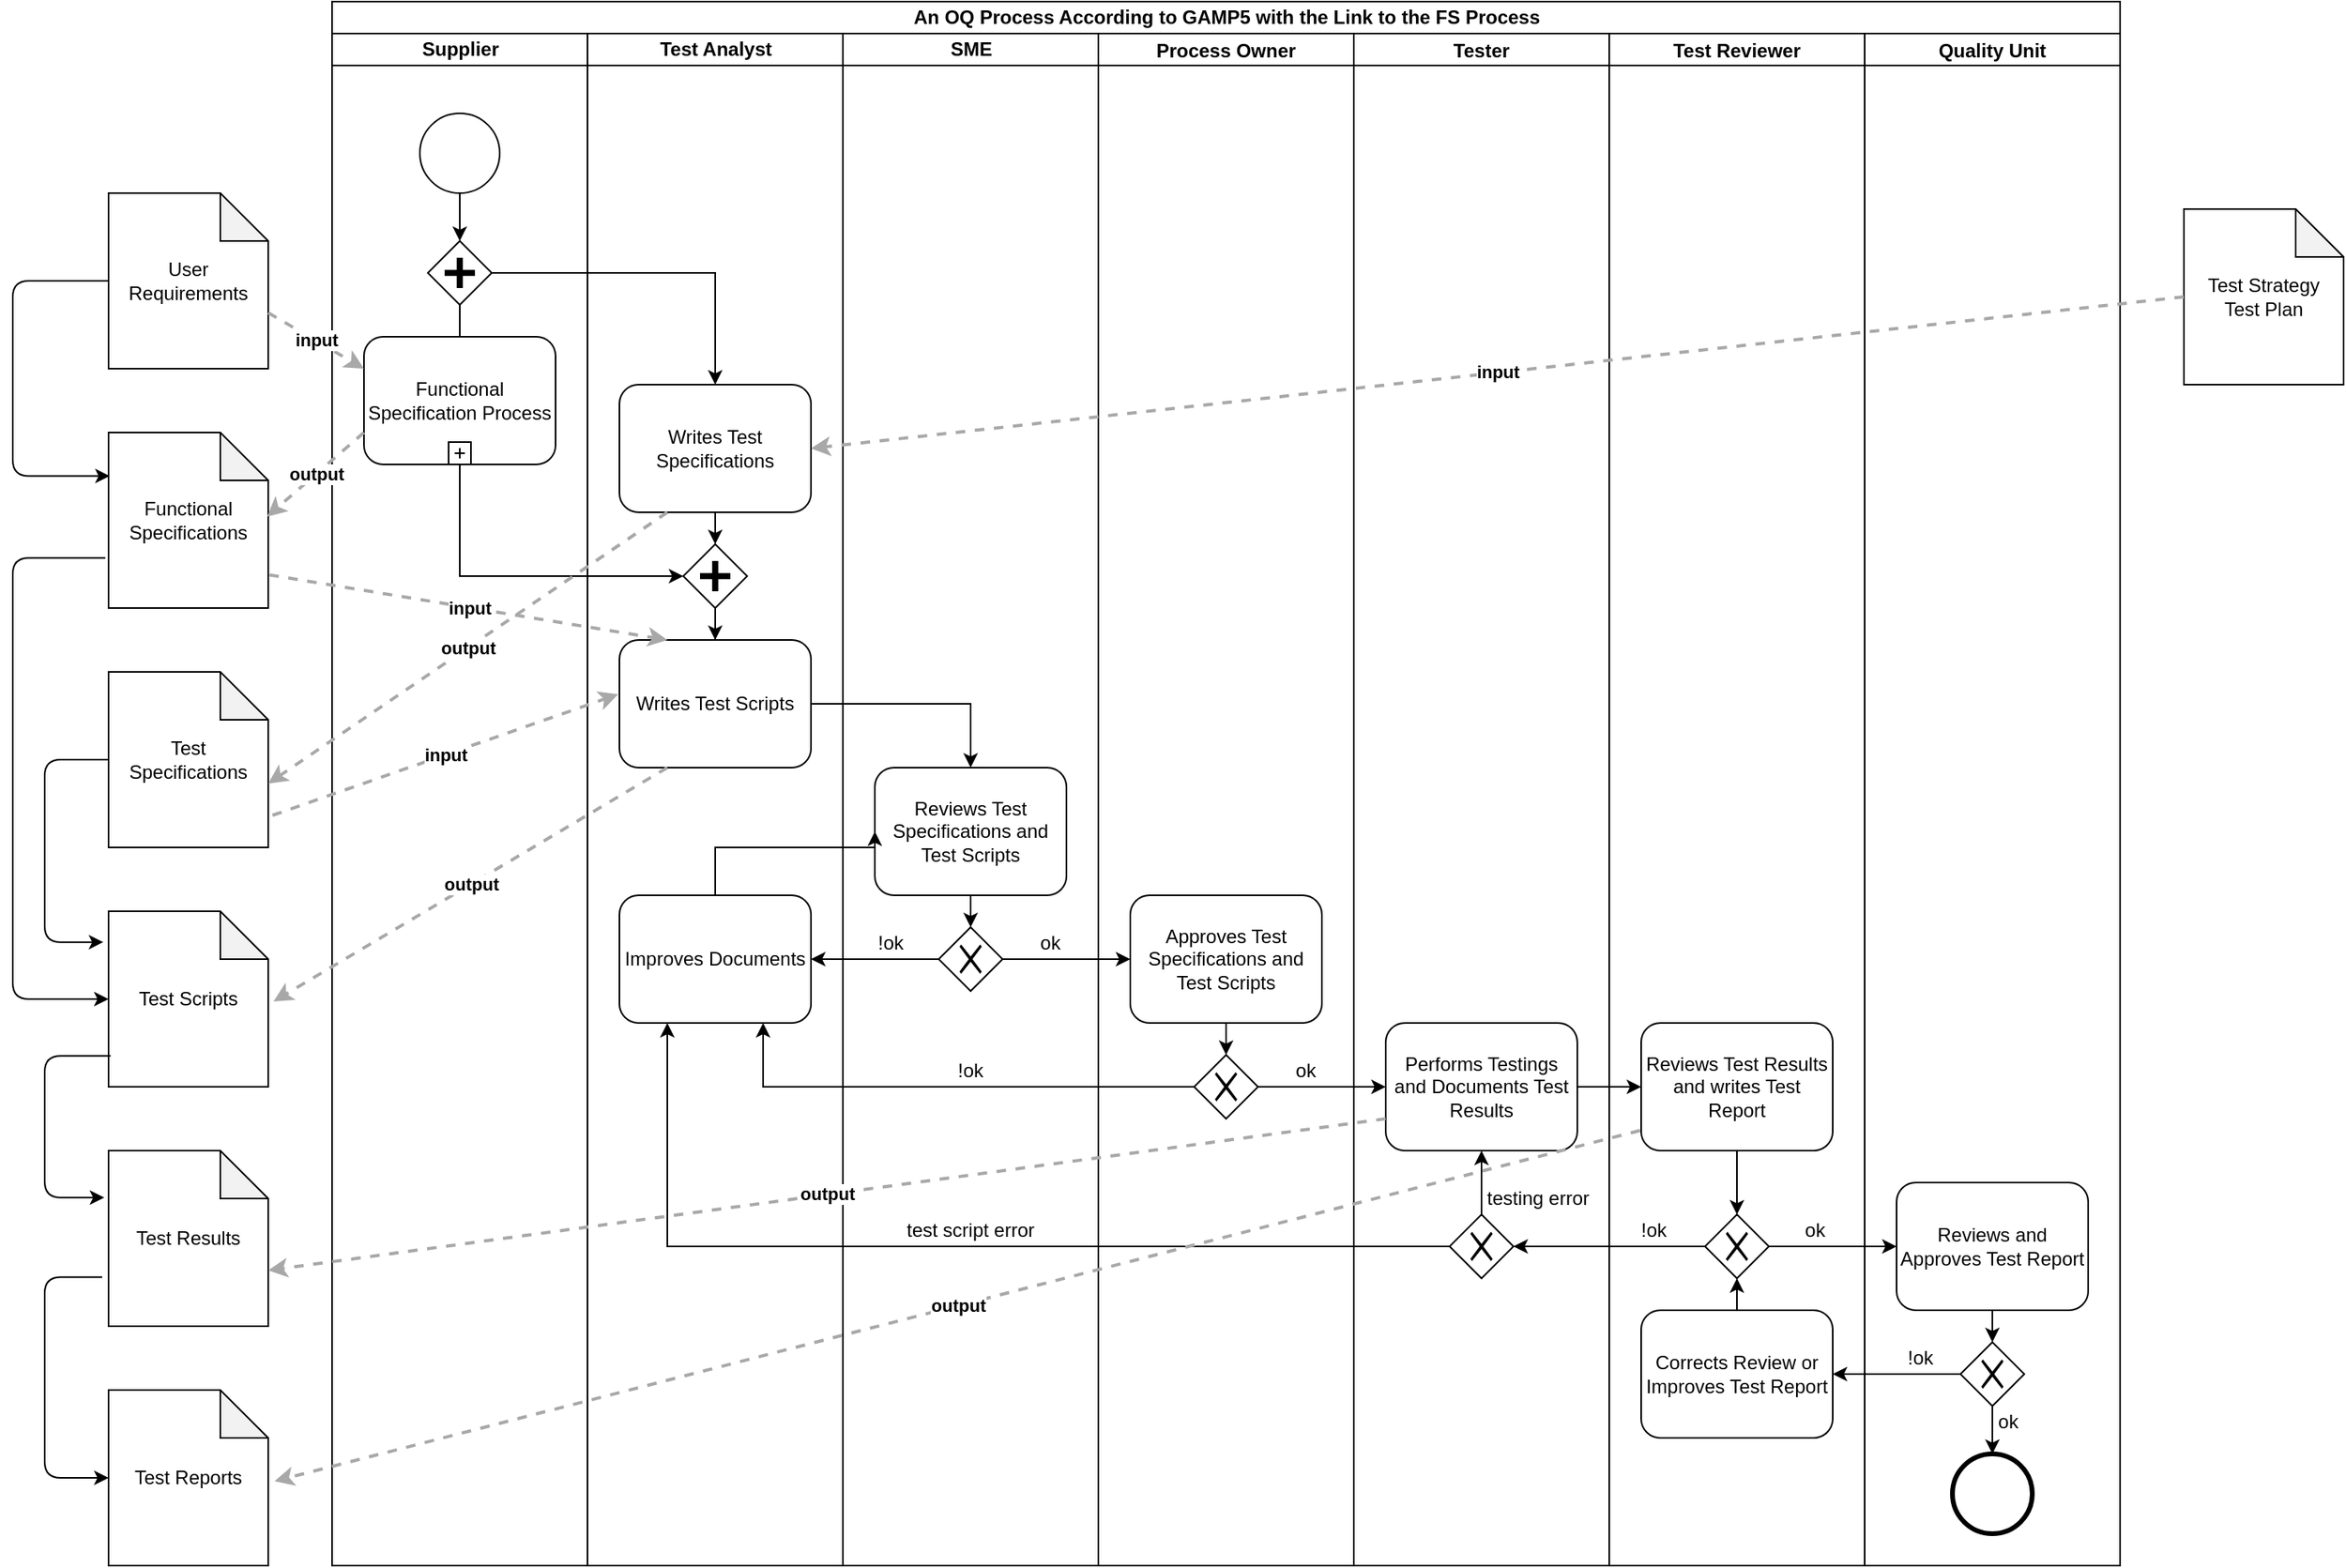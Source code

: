 <mxfile version="13.0.1" type="device"><diagram id="sQub4tKhYSegMkKwUIGm" name="Page-1"><mxGraphModel dx="1024" dy="592" grid="1" gridSize="10" guides="1" tooltips="1" connect="1" arrows="1" fold="1" page="1" pageScale="1" pageWidth="827" pageHeight="1169" math="0" shadow="0"><root><mxCell id="0"/><mxCell id="1" parent="0"/><mxCell id="os1-rkKG8U4TN4HvzMbt-12" value="An OQ Process According to GAMP5 with the Link to the FS Process" style="swimlane;html=1;childLayout=stackLayout;resizeParent=1;resizeParentMax=0;startSize=20;" parent="1" vertex="1"><mxGeometry x="280" y="40" width="1120" height="980" as="geometry"/></mxCell><mxCell id="os1-rkKG8U4TN4HvzMbt-13" value="Supplier" style="swimlane;html=1;startSize=20;" parent="os1-rkKG8U4TN4HvzMbt-12" vertex="1"><mxGeometry y="20" width="160" height="960" as="geometry"/></mxCell><mxCell id="os1-rkKG8U4TN4HvzMbt-47" style="edgeStyle=orthogonalEdgeStyle;rounded=0;orthogonalLoop=1;jettySize=auto;html=1;exitX=0.5;exitY=1;exitDx=0;exitDy=0;entryX=0.5;entryY=0;entryDx=0;entryDy=0;" parent="os1-rkKG8U4TN4HvzMbt-13" source="os1-rkKG8U4TN4HvzMbt-45" edge="1"><mxGeometry relative="1" as="geometry"><mxPoint x="80" y="220" as="targetPoint"/></mxGeometry></mxCell><mxCell id="os1-rkKG8U4TN4HvzMbt-46" style="edgeStyle=orthogonalEdgeStyle;rounded=0;orthogonalLoop=1;jettySize=auto;html=1;entryX=0.5;entryY=0;entryDx=0;entryDy=0;" parent="os1-rkKG8U4TN4HvzMbt-13" source="os1-rkKG8U4TN4HvzMbt-42" target="os1-rkKG8U4TN4HvzMbt-45" edge="1"><mxGeometry relative="1" as="geometry"/></mxCell><mxCell id="os1-rkKG8U4TN4HvzMbt-42" value="" style="shape=mxgraph.bpmn.shape;html=1;verticalLabelPosition=bottom;labelBackgroundColor=#ffffff;verticalAlign=top;align=center;perimeter=ellipsePerimeter;outlineConnect=0;outline=standard;symbol=general;" parent="os1-rkKG8U4TN4HvzMbt-13" vertex="1"><mxGeometry x="55" y="50" width="50" height="50" as="geometry"/></mxCell><mxCell id="os1-rkKG8U4TN4HvzMbt-45" value="" style="shape=mxgraph.bpmn.shape;html=1;verticalLabelPosition=bottom;labelBackgroundColor=#ffffff;verticalAlign=top;align=center;perimeter=rhombusPerimeter;background=gateway;outlineConnect=0;outline=none;symbol=parallelGw;" parent="os1-rkKG8U4TN4HvzMbt-13" vertex="1"><mxGeometry x="60" y="130" width="40" height="40" as="geometry"/></mxCell><mxCell id="OOtf2sbLGcQamr6n1PJp-8" value="Functional Specification Process" style="html=1;whiteSpace=wrap;rounded=1;dropTarget=0;" parent="os1-rkKG8U4TN4HvzMbt-13" vertex="1"><mxGeometry x="20" y="190" width="120" height="80" as="geometry"/></mxCell><mxCell id="OOtf2sbLGcQamr6n1PJp-9" value="" style="html=1;shape=plus;outlineConnect=0;" parent="OOtf2sbLGcQamr6n1PJp-8" vertex="1"><mxGeometry x="0.5" y="1" width="14" height="14" relative="1" as="geometry"><mxPoint x="-7" y="-14" as="offset"/></mxGeometry></mxCell><mxCell id="os1-rkKG8U4TN4HvzMbt-14" value="Test Analyst" style="swimlane;html=1;startSize=20;" parent="os1-rkKG8U4TN4HvzMbt-12" vertex="1"><mxGeometry x="160" y="20" width="160" height="960" as="geometry"/></mxCell><mxCell id="os1-rkKG8U4TN4HvzMbt-51" style="edgeStyle=orthogonalEdgeStyle;rounded=0;orthogonalLoop=1;jettySize=auto;html=1;exitX=0.5;exitY=1;exitDx=0;exitDy=0;entryX=0.5;entryY=0;entryDx=0;entryDy=0;" parent="os1-rkKG8U4TN4HvzMbt-14" source="os1-rkKG8U4TN4HvzMbt-32" target="os1-rkKG8U4TN4HvzMbt-49" edge="1"><mxGeometry relative="1" as="geometry"/></mxCell><mxCell id="os1-rkKG8U4TN4HvzMbt-52" style="edgeStyle=orthogonalEdgeStyle;rounded=0;orthogonalLoop=1;jettySize=auto;html=1;entryX=0.5;entryY=0;entryDx=0;entryDy=0;" parent="os1-rkKG8U4TN4HvzMbt-14" source="os1-rkKG8U4TN4HvzMbt-49" target="os1-rkKG8U4TN4HvzMbt-41" edge="1"><mxGeometry relative="1" as="geometry"/></mxCell><mxCell id="os1-rkKG8U4TN4HvzMbt-41" value="Writes Test Scripts" style="shape=ext;rounded=1;html=1;whiteSpace=wrap;" parent="os1-rkKG8U4TN4HvzMbt-14" vertex="1"><mxGeometry x="20" y="380" width="120" height="80" as="geometry"/></mxCell><mxCell id="os1-rkKG8U4TN4HvzMbt-32" value="Writes Test Specifications" style="shape=ext;rounded=1;html=1;whiteSpace=wrap;" parent="os1-rkKG8U4TN4HvzMbt-14" vertex="1"><mxGeometry x="20" y="220" width="120" height="80" as="geometry"/></mxCell><mxCell id="os1-rkKG8U4TN4HvzMbt-49" value="" style="shape=mxgraph.bpmn.shape;html=1;verticalLabelPosition=bottom;labelBackgroundColor=#ffffff;verticalAlign=top;align=center;perimeter=rhombusPerimeter;background=gateway;outlineConnect=0;outline=none;symbol=parallelGw;" parent="os1-rkKG8U4TN4HvzMbt-14" vertex="1"><mxGeometry x="60" y="320" width="40" height="40" as="geometry"/></mxCell><mxCell id="os1-rkKG8U4TN4HvzMbt-71" value="Improves Documents" style="shape=ext;rounded=1;html=1;whiteSpace=wrap;" parent="os1-rkKG8U4TN4HvzMbt-14" vertex="1"><mxGeometry x="20" y="540" width="120" height="80" as="geometry"/></mxCell><mxCell id="os1-rkKG8U4TN4HvzMbt-15" value="SME" style="swimlane;html=1;startSize=20;" parent="os1-rkKG8U4TN4HvzMbt-12" vertex="1"><mxGeometry x="320" y="20" width="160" height="960" as="geometry"/></mxCell><mxCell id="os1-rkKG8U4TN4HvzMbt-69" style="edgeStyle=orthogonalEdgeStyle;rounded=0;orthogonalLoop=1;jettySize=auto;html=1;exitX=0.5;exitY=1;exitDx=0;exitDy=0;entryX=0.5;entryY=0;entryDx=0;entryDy=0;" parent="os1-rkKG8U4TN4HvzMbt-15" source="os1-rkKG8U4TN4HvzMbt-53" target="os1-rkKG8U4TN4HvzMbt-67" edge="1"><mxGeometry relative="1" as="geometry"/></mxCell><mxCell id="os1-rkKG8U4TN4HvzMbt-75" value="!ok" style="text;html=1;strokeColor=none;fillColor=none;align=center;verticalAlign=middle;whiteSpace=wrap;rounded=0;" parent="os1-rkKG8U4TN4HvzMbt-15" vertex="1"><mxGeometry x="10" y="560" width="40" height="20" as="geometry"/></mxCell><mxCell id="os1-rkKG8U4TN4HvzMbt-53" value="Reviews Test Specifications and Test Scripts" style="shape=ext;rounded=1;html=1;whiteSpace=wrap;" parent="os1-rkKG8U4TN4HvzMbt-15" vertex="1"><mxGeometry x="20" y="460" width="120" height="80" as="geometry"/></mxCell><mxCell id="os1-rkKG8U4TN4HvzMbt-67" value="" style="shape=mxgraph.bpmn.shape;html=1;verticalLabelPosition=bottom;labelBackgroundColor=#ffffff;verticalAlign=top;align=center;perimeter=rhombusPerimeter;background=gateway;outlineConnect=0;outline=none;symbol=exclusiveGw;" parent="os1-rkKG8U4TN4HvzMbt-15" vertex="1"><mxGeometry x="60" y="560" width="40" height="40" as="geometry"/></mxCell><mxCell id="os1-rkKG8U4TN4HvzMbt-80" value="!ok" style="text;html=1;strokeColor=none;fillColor=none;align=center;verticalAlign=middle;whiteSpace=wrap;rounded=0;" parent="os1-rkKG8U4TN4HvzMbt-15" vertex="1"><mxGeometry x="60" y="640" width="40" height="20" as="geometry"/></mxCell><mxCell id="os1-rkKG8U4TN4HvzMbt-93" value="test script error" style="text;html=1;strokeColor=none;fillColor=none;align=center;verticalAlign=middle;whiteSpace=wrap;rounded=0;" parent="os1-rkKG8U4TN4HvzMbt-15" vertex="1"><mxGeometry x="30" y="740" width="100" height="20" as="geometry"/></mxCell><mxCell id="os1-rkKG8U4TN4HvzMbt-74" value="ok" style="text;html=1;strokeColor=none;fillColor=none;align=center;verticalAlign=middle;whiteSpace=wrap;rounded=0;" parent="os1-rkKG8U4TN4HvzMbt-15" vertex="1"><mxGeometry x="110" y="560" width="40" height="20" as="geometry"/></mxCell><mxCell id="os1-rkKG8U4TN4HvzMbt-17" value="Process Owner" style="swimlane;startSize=20;" parent="os1-rkKG8U4TN4HvzMbt-12" vertex="1"><mxGeometry x="480" y="20" width="160" height="960" as="geometry"/></mxCell><mxCell id="os1-rkKG8U4TN4HvzMbt-78" style="edgeStyle=orthogonalEdgeStyle;rounded=0;orthogonalLoop=1;jettySize=auto;html=1;exitX=0.5;exitY=1;exitDx=0;exitDy=0;entryX=0.5;entryY=0;entryDx=0;entryDy=0;" parent="os1-rkKG8U4TN4HvzMbt-17" source="os1-rkKG8U4TN4HvzMbt-55" target="os1-rkKG8U4TN4HvzMbt-77" edge="1"><mxGeometry relative="1" as="geometry"/></mxCell><mxCell id="os1-rkKG8U4TN4HvzMbt-77" value="" style="shape=mxgraph.bpmn.shape;html=1;verticalLabelPosition=bottom;labelBackgroundColor=#ffffff;verticalAlign=top;align=center;perimeter=rhombusPerimeter;background=gateway;outlineConnect=0;outline=none;symbol=exclusiveGw;" parent="os1-rkKG8U4TN4HvzMbt-17" vertex="1"><mxGeometry x="60" y="640" width="40" height="40" as="geometry"/></mxCell><mxCell id="os1-rkKG8U4TN4HvzMbt-55" value="Approves Test Specifications and Test Scripts" style="shape=ext;rounded=1;html=1;whiteSpace=wrap;" parent="os1-rkKG8U4TN4HvzMbt-17" vertex="1"><mxGeometry x="20" y="540" width="120" height="80" as="geometry"/></mxCell><mxCell id="os1-rkKG8U4TN4HvzMbt-82" value="ok" style="text;html=1;strokeColor=none;fillColor=none;align=center;verticalAlign=middle;whiteSpace=wrap;rounded=0;" parent="os1-rkKG8U4TN4HvzMbt-17" vertex="1"><mxGeometry x="110" y="640" width="40" height="20" as="geometry"/></mxCell><mxCell id="os1-rkKG8U4TN4HvzMbt-20" value="Tester" style="swimlane;startSize=20;" parent="os1-rkKG8U4TN4HvzMbt-12" vertex="1"><mxGeometry x="640" y="20" width="160" height="960" as="geometry"/></mxCell><mxCell id="os1-rkKG8U4TN4HvzMbt-90" style="edgeStyle=orthogonalEdgeStyle;rounded=0;orthogonalLoop=1;jettySize=auto;html=1;entryX=0.5;entryY=1;entryDx=0;entryDy=0;" parent="os1-rkKG8U4TN4HvzMbt-20" source="os1-rkKG8U4TN4HvzMbt-85" target="os1-rkKG8U4TN4HvzMbt-57" edge="1"><mxGeometry relative="1" as="geometry"/></mxCell><mxCell id="os1-rkKG8U4TN4HvzMbt-85" value="" style="shape=mxgraph.bpmn.shape;html=1;verticalLabelPosition=bottom;labelBackgroundColor=#ffffff;verticalAlign=top;align=center;perimeter=rhombusPerimeter;background=gateway;outlineConnect=0;outline=none;symbol=exclusiveGw;" parent="os1-rkKG8U4TN4HvzMbt-20" vertex="1"><mxGeometry x="60" y="740" width="40" height="40" as="geometry"/></mxCell><mxCell id="os1-rkKG8U4TN4HvzMbt-57" value="Performs Testings and Documents Test Results" style="shape=ext;rounded=1;html=1;whiteSpace=wrap;" parent="os1-rkKG8U4TN4HvzMbt-20" vertex="1"><mxGeometry x="20" y="620" width="120" height="80" as="geometry"/></mxCell><mxCell id="os1-rkKG8U4TN4HvzMbt-91" value="testing error" style="text;html=1;strokeColor=none;fillColor=none;align=center;verticalAlign=middle;whiteSpace=wrap;rounded=0;" parent="os1-rkKG8U4TN4HvzMbt-20" vertex="1"><mxGeometry x="80" y="720" width="71" height="20" as="geometry"/></mxCell><mxCell id="os1-rkKG8U4TN4HvzMbt-25" value="Test Reviewer" style="swimlane;startSize=20;" parent="os1-rkKG8U4TN4HvzMbt-12" vertex="1"><mxGeometry x="800" y="20" width="160" height="960" as="geometry"/></mxCell><mxCell id="os1-rkKG8U4TN4HvzMbt-84" style="edgeStyle=orthogonalEdgeStyle;rounded=0;orthogonalLoop=1;jettySize=auto;html=1;entryX=0.5;entryY=0;entryDx=0;entryDy=0;" parent="os1-rkKG8U4TN4HvzMbt-25" source="os1-rkKG8U4TN4HvzMbt-64" target="os1-rkKG8U4TN4HvzMbt-83" edge="1"><mxGeometry relative="1" as="geometry"/></mxCell><mxCell id="os1-rkKG8U4TN4HvzMbt-102" style="edgeStyle=orthogonalEdgeStyle;rounded=0;orthogonalLoop=1;jettySize=auto;html=1;exitX=0.5;exitY=0;exitDx=0;exitDy=0;entryX=0.5;entryY=1;entryDx=0;entryDy=0;" parent="os1-rkKG8U4TN4HvzMbt-25" source="os1-rkKG8U4TN4HvzMbt-100" target="os1-rkKG8U4TN4HvzMbt-83" edge="1"><mxGeometry relative="1" as="geometry"/></mxCell><mxCell id="os1-rkKG8U4TN4HvzMbt-94" value="!ok" style="text;html=1;strokeColor=none;fillColor=none;align=center;verticalAlign=middle;whiteSpace=wrap;rounded=0;" parent="os1-rkKG8U4TN4HvzMbt-25" vertex="1"><mxGeometry x="8" y="740" width="40" height="20" as="geometry"/></mxCell><mxCell id="os1-rkKG8U4TN4HvzMbt-64" value="Reviews Test Results and writes Test Report" style="shape=ext;rounded=1;html=1;whiteSpace=wrap;" parent="os1-rkKG8U4TN4HvzMbt-25" vertex="1"><mxGeometry x="20" y="620" width="120" height="80" as="geometry"/></mxCell><mxCell id="os1-rkKG8U4TN4HvzMbt-83" value="" style="shape=mxgraph.bpmn.shape;html=1;verticalLabelPosition=bottom;labelBackgroundColor=#ffffff;verticalAlign=top;align=center;perimeter=rhombusPerimeter;background=gateway;outlineConnect=0;outline=none;symbol=exclusiveGw;" parent="os1-rkKG8U4TN4HvzMbt-25" vertex="1"><mxGeometry x="60" y="740" width="40" height="40" as="geometry"/></mxCell><mxCell id="os1-rkKG8U4TN4HvzMbt-100" value="Corrects Review or Improves Test Report" style="shape=ext;rounded=1;html=1;whiteSpace=wrap;" parent="os1-rkKG8U4TN4HvzMbt-25" vertex="1"><mxGeometry x="20" y="800" width="120" height="80" as="geometry"/></mxCell><mxCell id="os1-rkKG8U4TN4HvzMbt-88" value="ok" style="text;html=1;strokeColor=none;fillColor=none;align=center;verticalAlign=middle;whiteSpace=wrap;rounded=0;" parent="os1-rkKG8U4TN4HvzMbt-25" vertex="1"><mxGeometry x="109" y="740" width="40" height="20" as="geometry"/></mxCell><mxCell id="os1-rkKG8U4TN4HvzMbt-26" value="Quality Unit" style="swimlane;startSize=20;" parent="os1-rkKG8U4TN4HvzMbt-12" vertex="1"><mxGeometry x="960" y="20" width="160" height="960" as="geometry"/></mxCell><mxCell id="os1-rkKG8U4TN4HvzMbt-96" style="edgeStyle=orthogonalEdgeStyle;rounded=0;orthogonalLoop=1;jettySize=auto;html=1;exitX=0.5;exitY=1;exitDx=0;exitDy=0;entryX=0.5;entryY=0;entryDx=0;entryDy=0;" parent="os1-rkKG8U4TN4HvzMbt-26" source="os1-rkKG8U4TN4HvzMbt-66" target="os1-rkKG8U4TN4HvzMbt-95" edge="1"><mxGeometry relative="1" as="geometry"/></mxCell><mxCell id="os1-rkKG8U4TN4HvzMbt-98" style="edgeStyle=orthogonalEdgeStyle;rounded=0;orthogonalLoop=1;jettySize=auto;html=1;entryX=0.5;entryY=0;entryDx=0;entryDy=0;" parent="os1-rkKG8U4TN4HvzMbt-26" source="os1-rkKG8U4TN4HvzMbt-95" target="os1-rkKG8U4TN4HvzMbt-97" edge="1"><mxGeometry relative="1" as="geometry"/></mxCell><mxCell id="os1-rkKG8U4TN4HvzMbt-113" value="!ok" style="text;html=1;strokeColor=none;fillColor=none;align=center;verticalAlign=middle;whiteSpace=wrap;rounded=0;" parent="os1-rkKG8U4TN4HvzMbt-26" vertex="1"><mxGeometry x="15" y="820" width="40" height="20" as="geometry"/></mxCell><mxCell id="os1-rkKG8U4TN4HvzMbt-97" value="" style="shape=mxgraph.bpmn.shape;html=1;verticalLabelPosition=bottom;labelBackgroundColor=#ffffff;verticalAlign=top;align=center;perimeter=ellipsePerimeter;outlineConnect=0;outline=end;symbol=general;" parent="os1-rkKG8U4TN4HvzMbt-26" vertex="1"><mxGeometry x="55" y="890" width="50" height="50" as="geometry"/></mxCell><mxCell id="os1-rkKG8U4TN4HvzMbt-66" value="Reviews and Approves Test Report" style="shape=ext;rounded=1;html=1;whiteSpace=wrap;" parent="os1-rkKG8U4TN4HvzMbt-26" vertex="1"><mxGeometry x="20" y="720" width="120" height="80" as="geometry"/></mxCell><mxCell id="os1-rkKG8U4TN4HvzMbt-95" value="" style="shape=mxgraph.bpmn.shape;html=1;verticalLabelPosition=bottom;labelBackgroundColor=#ffffff;verticalAlign=top;align=center;perimeter=rhombusPerimeter;background=gateway;outlineConnect=0;outline=none;symbol=exclusiveGw;" parent="os1-rkKG8U4TN4HvzMbt-26" vertex="1"><mxGeometry x="60" y="820" width="40" height="40" as="geometry"/></mxCell><mxCell id="os1-rkKG8U4TN4HvzMbt-112" value="ok" style="text;html=1;strokeColor=none;fillColor=none;align=center;verticalAlign=middle;whiteSpace=wrap;rounded=0;" parent="os1-rkKG8U4TN4HvzMbt-26" vertex="1"><mxGeometry x="70" y="860" width="40" height="20" as="geometry"/></mxCell><mxCell id="os1-rkKG8U4TN4HvzMbt-48" style="edgeStyle=orthogonalEdgeStyle;rounded=0;orthogonalLoop=1;jettySize=auto;html=1;entryX=0.5;entryY=0;entryDx=0;entryDy=0;" parent="os1-rkKG8U4TN4HvzMbt-12" source="os1-rkKG8U4TN4HvzMbt-45" target="os1-rkKG8U4TN4HvzMbt-32" edge="1"><mxGeometry relative="1" as="geometry"/></mxCell><mxCell id="os1-rkKG8U4TN4HvzMbt-50" style="edgeStyle=orthogonalEdgeStyle;rounded=0;orthogonalLoop=1;jettySize=auto;html=1;entryX=0;entryY=0.5;entryDx=0;entryDy=0;exitX=0.5;exitY=1;exitDx=0;exitDy=0;" parent="os1-rkKG8U4TN4HvzMbt-12" source="OOtf2sbLGcQamr6n1PJp-9" target="os1-rkKG8U4TN4HvzMbt-49" edge="1"><mxGeometry relative="1" as="geometry"><mxPoint x="80" y="320" as="sourcePoint"/></mxGeometry></mxCell><mxCell id="os1-rkKG8U4TN4HvzMbt-65" style="edgeStyle=orthogonalEdgeStyle;rounded=0;orthogonalLoop=1;jettySize=auto;html=1;entryX=0;entryY=0.5;entryDx=0;entryDy=0;" parent="os1-rkKG8U4TN4HvzMbt-12" source="os1-rkKG8U4TN4HvzMbt-57" target="os1-rkKG8U4TN4HvzMbt-64" edge="1"><mxGeometry relative="1" as="geometry"/></mxCell><mxCell id="os1-rkKG8U4TN4HvzMbt-68" style="edgeStyle=orthogonalEdgeStyle;rounded=0;orthogonalLoop=1;jettySize=auto;html=1;entryX=0.5;entryY=0;entryDx=0;entryDy=0;" parent="os1-rkKG8U4TN4HvzMbt-12" source="os1-rkKG8U4TN4HvzMbt-41" target="os1-rkKG8U4TN4HvzMbt-53" edge="1"><mxGeometry relative="1" as="geometry"/></mxCell><mxCell id="os1-rkKG8U4TN4HvzMbt-70" style="edgeStyle=orthogonalEdgeStyle;rounded=0;orthogonalLoop=1;jettySize=auto;html=1;entryX=0;entryY=0.5;entryDx=0;entryDy=0;" parent="os1-rkKG8U4TN4HvzMbt-12" source="os1-rkKG8U4TN4HvzMbt-67" target="os1-rkKG8U4TN4HvzMbt-55" edge="1"><mxGeometry relative="1" as="geometry"/></mxCell><mxCell id="os1-rkKG8U4TN4HvzMbt-72" style="edgeStyle=orthogonalEdgeStyle;rounded=0;orthogonalLoop=1;jettySize=auto;html=1;entryX=1;entryY=0.5;entryDx=0;entryDy=0;" parent="os1-rkKG8U4TN4HvzMbt-12" source="os1-rkKG8U4TN4HvzMbt-67" target="os1-rkKG8U4TN4HvzMbt-71" edge="1"><mxGeometry relative="1" as="geometry"/></mxCell><mxCell id="os1-rkKG8U4TN4HvzMbt-73" style="edgeStyle=orthogonalEdgeStyle;rounded=0;orthogonalLoop=1;jettySize=auto;html=1;entryX=0;entryY=0.5;entryDx=0;entryDy=0;" parent="os1-rkKG8U4TN4HvzMbt-12" source="os1-rkKG8U4TN4HvzMbt-71" target="os1-rkKG8U4TN4HvzMbt-53" edge="1"><mxGeometry relative="1" as="geometry"><Array as="points"><mxPoint x="240" y="530"/></Array></mxGeometry></mxCell><mxCell id="os1-rkKG8U4TN4HvzMbt-81" style="edgeStyle=orthogonalEdgeStyle;rounded=0;orthogonalLoop=1;jettySize=auto;html=1;entryX=0;entryY=0.5;entryDx=0;entryDy=0;" parent="os1-rkKG8U4TN4HvzMbt-12" source="os1-rkKG8U4TN4HvzMbt-77" target="os1-rkKG8U4TN4HvzMbt-57" edge="1"><mxGeometry relative="1" as="geometry"/></mxCell><mxCell id="os1-rkKG8U4TN4HvzMbt-87" style="edgeStyle=orthogonalEdgeStyle;rounded=0;orthogonalLoop=1;jettySize=auto;html=1;entryX=0;entryY=0.5;entryDx=0;entryDy=0;" parent="os1-rkKG8U4TN4HvzMbt-12" source="os1-rkKG8U4TN4HvzMbt-83" target="os1-rkKG8U4TN4HvzMbt-66" edge="1"><mxGeometry relative="1" as="geometry"/></mxCell><mxCell id="os1-rkKG8U4TN4HvzMbt-89" style="edgeStyle=orthogonalEdgeStyle;rounded=0;orthogonalLoop=1;jettySize=auto;html=1;entryX=1;entryY=0.5;entryDx=0;entryDy=0;" parent="os1-rkKG8U4TN4HvzMbt-12" source="os1-rkKG8U4TN4HvzMbt-83" target="os1-rkKG8U4TN4HvzMbt-85" edge="1"><mxGeometry relative="1" as="geometry"/></mxCell><mxCell id="os1-rkKG8U4TN4HvzMbt-92" style="edgeStyle=orthogonalEdgeStyle;rounded=0;orthogonalLoop=1;jettySize=auto;html=1;entryX=0.25;entryY=1;entryDx=0;entryDy=0;" parent="os1-rkKG8U4TN4HvzMbt-12" source="os1-rkKG8U4TN4HvzMbt-85" target="os1-rkKG8U4TN4HvzMbt-71" edge="1"><mxGeometry relative="1" as="geometry"/></mxCell><mxCell id="os1-rkKG8U4TN4HvzMbt-101" style="edgeStyle=orthogonalEdgeStyle;rounded=0;orthogonalLoop=1;jettySize=auto;html=1;entryX=1;entryY=0.5;entryDx=0;entryDy=0;" parent="os1-rkKG8U4TN4HvzMbt-12" source="os1-rkKG8U4TN4HvzMbt-95" target="os1-rkKG8U4TN4HvzMbt-100" edge="1"><mxGeometry relative="1" as="geometry"/></mxCell><mxCell id="os1-rkKG8U4TN4HvzMbt-79" style="edgeStyle=orthogonalEdgeStyle;rounded=0;orthogonalLoop=1;jettySize=auto;html=1;entryX=0.75;entryY=1;entryDx=0;entryDy=0;" parent="os1-rkKG8U4TN4HvzMbt-12" source="os1-rkKG8U4TN4HvzMbt-77" target="os1-rkKG8U4TN4HvzMbt-71" edge="1"><mxGeometry relative="1" as="geometry"><mxPoint x="240" y="690" as="targetPoint"/></mxGeometry></mxCell><mxCell id="os1-rkKG8U4TN4HvzMbt-34" value="User Requirements" style="shape=note;whiteSpace=wrap;html=1;backgroundOutline=1;darkOpacity=0.05;" parent="1" vertex="1"><mxGeometry x="140" y="160" width="100" height="110" as="geometry"/></mxCell><mxCell id="os1-rkKG8U4TN4HvzMbt-37" value="Test Specifications" style="shape=note;whiteSpace=wrap;html=1;backgroundOutline=1;darkOpacity=0.05;" parent="1" vertex="1"><mxGeometry x="140" y="460" width="100" height="110" as="geometry"/></mxCell><mxCell id="os1-rkKG8U4TN4HvzMbt-38" value="Test Scripts" style="shape=note;whiteSpace=wrap;html=1;backgroundOutline=1;darkOpacity=0.05;" parent="1" vertex="1"><mxGeometry x="140" y="610" width="100" height="110" as="geometry"/></mxCell><mxCell id="os1-rkKG8U4TN4HvzMbt-39" value="Test Results" style="shape=note;whiteSpace=wrap;html=1;backgroundOutline=1;darkOpacity=0.05;" parent="1" vertex="1"><mxGeometry x="140" y="760" width="100" height="110" as="geometry"/></mxCell><mxCell id="os1-rkKG8U4TN4HvzMbt-40" value="Test Reports" style="shape=note;whiteSpace=wrap;html=1;backgroundOutline=1;darkOpacity=0.05;" parent="1" vertex="1"><mxGeometry x="140" y="910" width="100" height="110" as="geometry"/></mxCell><mxCell id="os1-rkKG8U4TN4HvzMbt-103" value="&lt;div style=&quot;text-align: left&quot;&gt;&lt;div style=&quot;text-align: center&quot;&gt;&lt;b&gt;input&lt;/b&gt;&lt;/div&gt;&lt;/div&gt;" style="edgeStyle=none;rounded=0;html=1;entryX=0;entryY=0.25;jettySize=auto;orthogonalLoop=1;strokeColor=#A8A8A8;strokeWidth=2;fontColor=#000000;jumpStyle=none;dashed=1;entryDx=0;entryDy=0;exitX=0;exitY=0;exitDx=100;exitDy=75;exitPerimeter=0;" parent="1" source="os1-rkKG8U4TN4HvzMbt-34" target="OOtf2sbLGcQamr6n1PJp-8" edge="1"><mxGeometry width="200" relative="1" as="geometry"><mxPoint x="150" y="160" as="sourcePoint"/><mxPoint x="330" y="280" as="targetPoint"/></mxGeometry></mxCell><mxCell id="os1-rkKG8U4TN4HvzMbt-108" value="&lt;div style=&quot;text-align: left&quot;&gt;&lt;div style=&quot;text-align: center&quot;&gt;&lt;b&gt;output&lt;/b&gt;&lt;/div&gt;&lt;/div&gt;" style="edgeStyle=none;rounded=0;html=1;entryX=0;entryY=0;jettySize=auto;orthogonalLoop=1;strokeColor=#A8A8A8;strokeWidth=2;fontColor=#000000;jumpStyle=none;dashed=1;exitX=0;exitY=0.75;exitDx=0;exitDy=0;entryDx=100;entryDy=75;entryPerimeter=0;" parent="1" source="os1-rkKG8U4TN4HvzMbt-57" target="os1-rkKG8U4TN4HvzMbt-39" edge="1"><mxGeometry width="200" relative="1" as="geometry"><mxPoint x="550" y="790" as="sourcePoint"/><mxPoint x="750" y="790" as="targetPoint"/></mxGeometry></mxCell><mxCell id="os1-rkKG8U4TN4HvzMbt-109" value="&lt;div style=&quot;text-align: left&quot;&gt;&lt;div style=&quot;text-align: center&quot;&gt;&lt;b&gt;output&lt;/b&gt;&lt;/div&gt;&lt;/div&gt;" style="edgeStyle=none;rounded=0;html=1;entryX=1.04;entryY=0.519;jettySize=auto;orthogonalLoop=1;strokeColor=#A8A8A8;strokeWidth=2;fontColor=#000000;jumpStyle=none;dashed=1;exitX=-0.006;exitY=0.842;exitDx=0;exitDy=0;exitPerimeter=0;entryDx=0;entryDy=0;entryPerimeter=0;" parent="1" source="os1-rkKG8U4TN4HvzMbt-64" target="os1-rkKG8U4TN4HvzMbt-40" edge="1"><mxGeometry width="200" relative="1" as="geometry"><mxPoint x="550" y="790" as="sourcePoint"/><mxPoint x="750" y="790" as="targetPoint"/></mxGeometry></mxCell><mxCell id="os1-rkKG8U4TN4HvzMbt-106" value="&lt;div style=&quot;text-align: left&quot;&gt;&lt;div style=&quot;text-align: center&quot;&gt;&lt;b&gt;output&lt;/b&gt;&lt;/div&gt;&lt;/div&gt;" style="edgeStyle=none;rounded=0;html=1;entryX=0;entryY=0;jettySize=auto;orthogonalLoop=1;strokeColor=#A8A8A8;strokeWidth=2;fontColor=#000000;jumpStyle=none;dashed=1;entryDx=100;entryDy=70;entryPerimeter=0;exitX=0.25;exitY=1;exitDx=0;exitDy=0;" parent="1" source="os1-rkKG8U4TN4HvzMbt-32" target="os1-rkKG8U4TN4HvzMbt-37" edge="1"><mxGeometry width="200" relative="1" as="geometry"><mxPoint x="490" y="360" as="sourcePoint"/><mxPoint x="690" y="360" as="targetPoint"/></mxGeometry></mxCell><mxCell id="os1-rkKG8U4TN4HvzMbt-107" value="&lt;div style=&quot;text-align: left&quot;&gt;&lt;div style=&quot;text-align: center&quot;&gt;&lt;b&gt;output&lt;/b&gt;&lt;/div&gt;&lt;/div&gt;" style="edgeStyle=none;rounded=0;html=1;entryX=1.033;entryY=0.514;jettySize=auto;orthogonalLoop=1;strokeColor=#A8A8A8;strokeWidth=2;fontColor=#000000;jumpStyle=none;dashed=1;entryDx=0;entryDy=0;entryPerimeter=0;exitX=0.25;exitY=1;exitDx=0;exitDy=0;" parent="1" source="os1-rkKG8U4TN4HvzMbt-41" target="os1-rkKG8U4TN4HvzMbt-38" edge="1"><mxGeometry width="200" relative="1" as="geometry"><mxPoint x="460" y="509.5" as="sourcePoint"/><mxPoint x="660" y="509.5" as="targetPoint"/></mxGeometry></mxCell><mxCell id="OOtf2sbLGcQamr6n1PJp-1" value="Functional Specifications" style="shape=note;whiteSpace=wrap;html=1;backgroundOutline=1;darkOpacity=0.05;" parent="1" vertex="1"><mxGeometry x="140" y="310" width="100" height="110" as="geometry"/></mxCell><mxCell id="OOtf2sbLGcQamr6n1PJp-3" value="&lt;div style=&quot;text-align: left&quot;&gt;&lt;div style=&quot;text-align: center&quot;&gt;&lt;b&gt;output&lt;/b&gt;&lt;/div&gt;&lt;/div&gt;" style="edgeStyle=none;rounded=0;html=1;entryX=0.993;entryY=0.479;jettySize=auto;orthogonalLoop=1;strokeColor=#A8A8A8;strokeWidth=2;fontColor=#000000;jumpStyle=none;dashed=1;entryDx=0;entryDy=0;entryPerimeter=0;exitX=0;exitY=0.75;exitDx=0;exitDy=0;" parent="1" source="OOtf2sbLGcQamr6n1PJp-8" target="OOtf2sbLGcQamr6n1PJp-1" edge="1"><mxGeometry width="200" relative="1" as="geometry"><mxPoint x="300" y="340" as="sourcePoint"/><mxPoint x="160.7" y="611.68" as="targetPoint"/></mxGeometry></mxCell><mxCell id="OOtf2sbLGcQamr6n1PJp-6" value="&lt;div style=&quot;text-align: left&quot;&gt;&lt;div style=&quot;text-align: center&quot;&gt;&lt;b&gt;input&lt;/b&gt;&lt;/div&gt;&lt;/div&gt;" style="edgeStyle=none;rounded=0;html=1;entryX=0.25;entryY=0;jettySize=auto;orthogonalLoop=1;strokeColor=#A8A8A8;strokeWidth=2;fontColor=#000000;jumpStyle=none;dashed=1;entryDx=0;entryDy=0;exitX=1.007;exitY=0.811;exitDx=0;exitDy=0;exitPerimeter=0;" parent="1" source="OOtf2sbLGcQamr6n1PJp-1" target="os1-rkKG8U4TN4HvzMbt-41" edge="1"><mxGeometry width="200" relative="1" as="geometry"><mxPoint x="160" y="625" as="sourcePoint"/><mxPoint x="470" y="500" as="targetPoint"/></mxGeometry></mxCell><mxCell id="OOtf2sbLGcQamr6n1PJp-7" value="&lt;div style=&quot;text-align: left&quot;&gt;&lt;div style=&quot;text-align: center&quot;&gt;&lt;b&gt;input&lt;/b&gt;&lt;/div&gt;&lt;/div&gt;" style="edgeStyle=none;rounded=0;html=1;entryX=-0.006;entryY=0.425;jettySize=auto;orthogonalLoop=1;strokeColor=#A8A8A8;strokeWidth=2;fontColor=#000000;jumpStyle=none;dashed=1;entryDx=0;entryDy=0;exitX=1.027;exitY=0.817;exitDx=0;exitDy=0;exitPerimeter=0;entryPerimeter=0;" parent="1" source="os1-rkKG8U4TN4HvzMbt-37" target="os1-rkKG8U4TN4HvzMbt-41" edge="1"><mxGeometry width="200" relative="1" as="geometry"><mxPoint x="160.7" y="387.32" as="sourcePoint"/><mxPoint x="468.68" y="490" as="targetPoint"/></mxGeometry></mxCell><mxCell id="UdG-Bunj4GCHyjQKZvQL-3" value="" style="edgeStyle=elbowEdgeStyle;elbow=horizontal;endArrow=classic;html=1;exitX=0;exitY=0.5;exitDx=0;exitDy=0;exitPerimeter=0;entryX=0.007;entryY=0.248;entryDx=0;entryDy=0;entryPerimeter=0;" parent="1" source="os1-rkKG8U4TN4HvzMbt-34" target="OOtf2sbLGcQamr6n1PJp-1" edge="1"><mxGeometry width="50" height="50" relative="1" as="geometry"><mxPoint x="135.3" y="140" as="sourcePoint"/><mxPoint x="135" y="460" as="targetPoint"/><Array as="points"><mxPoint x="80" y="300"/></Array></mxGeometry></mxCell><mxCell id="UdG-Bunj4GCHyjQKZvQL-5" value="" style="edgeStyle=elbowEdgeStyle;elbow=horizontal;endArrow=classic;html=1;exitX=-0.02;exitY=0.715;exitDx=0;exitDy=0;exitPerimeter=0;entryX=0;entryY=0.5;entryDx=0;entryDy=0;entryPerimeter=0;" parent="1" source="OOtf2sbLGcQamr6n1PJp-1" target="os1-rkKG8U4TN4HvzMbt-38" edge="1"><mxGeometry width="50" height="50" relative="1" as="geometry"><mxPoint x="135.3" y="500" as="sourcePoint"/><mxPoint x="135" y="820" as="targetPoint"/><Array as="points"><mxPoint x="80" y="660"/></Array></mxGeometry></mxCell><mxCell id="UdG-Bunj4GCHyjQKZvQL-7" value="" style="edgeStyle=elbowEdgeStyle;elbow=horizontal;endArrow=classic;html=1;exitX=0;exitY=0.5;exitDx=0;exitDy=0;exitPerimeter=0;entryX=-0.033;entryY=0.176;entryDx=0;entryDy=0;entryPerimeter=0;" parent="1" source="os1-rkKG8U4TN4HvzMbt-37" target="os1-rkKG8U4TN4HvzMbt-38" edge="1"><mxGeometry width="50" height="50" relative="1" as="geometry"><mxPoint x="135.3" y="620" as="sourcePoint"/><mxPoint x="135" y="800" as="targetPoint"/><Array as="points"><mxPoint x="100" y="710"/></Array></mxGeometry></mxCell><mxCell id="UdG-Bunj4GCHyjQKZvQL-8" value="" style="edgeStyle=elbowEdgeStyle;elbow=horizontal;endArrow=classic;html=1;exitX=0.013;exitY=0.824;exitDx=0;exitDy=0;exitPerimeter=0;entryX=-0.027;entryY=0.267;entryDx=0;entryDy=0;entryPerimeter=0;" parent="1" source="os1-rkKG8U4TN4HvzMbt-38" target="os1-rkKG8U4TN4HvzMbt-39" edge="1"><mxGeometry width="50" height="50" relative="1" as="geometry"><mxPoint x="135.3" y="860" as="sourcePoint"/><mxPoint x="135" y="900.02" as="targetPoint"/><Array as="points"><mxPoint x="100" y="880"/><mxPoint x="90" y="890.02"/></Array></mxGeometry></mxCell><mxCell id="UdG-Bunj4GCHyjQKZvQL-10" value="" style="edgeStyle=elbowEdgeStyle;elbow=horizontal;endArrow=classic;html=1;exitX=-0.04;exitY=0.721;exitDx=0;exitDy=0;exitPerimeter=0;entryX=0;entryY=0.5;entryDx=0;entryDy=0;entryPerimeter=0;" parent="1" source="os1-rkKG8U4TN4HvzMbt-39" target="os1-rkKG8U4TN4HvzMbt-40" edge="1"><mxGeometry width="50" height="50" relative="1" as="geometry"><mxPoint x="135.3" y="976.98" as="sourcePoint"/><mxPoint x="135" y="1017" as="targetPoint"/><Array as="points"><mxPoint x="100" y="1000"/><mxPoint x="90" y="1007"/></Array></mxGeometry></mxCell><mxCell id="qHe8kJfK0DBO39sebHLI-1" value="Test Strategy&lt;br&gt;Test Plan" style="shape=note;whiteSpace=wrap;html=1;backgroundOutline=1;darkOpacity=0.05;" parent="1" vertex="1"><mxGeometry x="1440" y="170" width="100" height="110" as="geometry"/></mxCell><mxCell id="qHe8kJfK0DBO39sebHLI-2" value="&lt;div style=&quot;text-align: left&quot;&gt;&lt;div style=&quot;text-align: center&quot;&gt;&lt;b&gt;input&lt;/b&gt;&lt;/div&gt;&lt;/div&gt;" style="edgeStyle=none;rounded=0;html=1;entryX=1;entryY=0.5;jettySize=auto;orthogonalLoop=1;strokeColor=#A8A8A8;strokeWidth=2;fontColor=#000000;jumpStyle=none;dashed=1;entryDx=0;entryDy=0;exitX=0;exitY=0.5;exitDx=0;exitDy=0;exitPerimeter=0;" parent="1" source="qHe8kJfK0DBO39sebHLI-1" target="os1-rkKG8U4TN4HvzMbt-32" edge="1"><mxGeometry width="200" relative="1" as="geometry"><mxPoint x="252.7" y="629.87" as="sourcePoint"/><mxPoint x="469.28" y="514" as="targetPoint"/></mxGeometry></mxCell></root></mxGraphModel></diagram></mxfile>